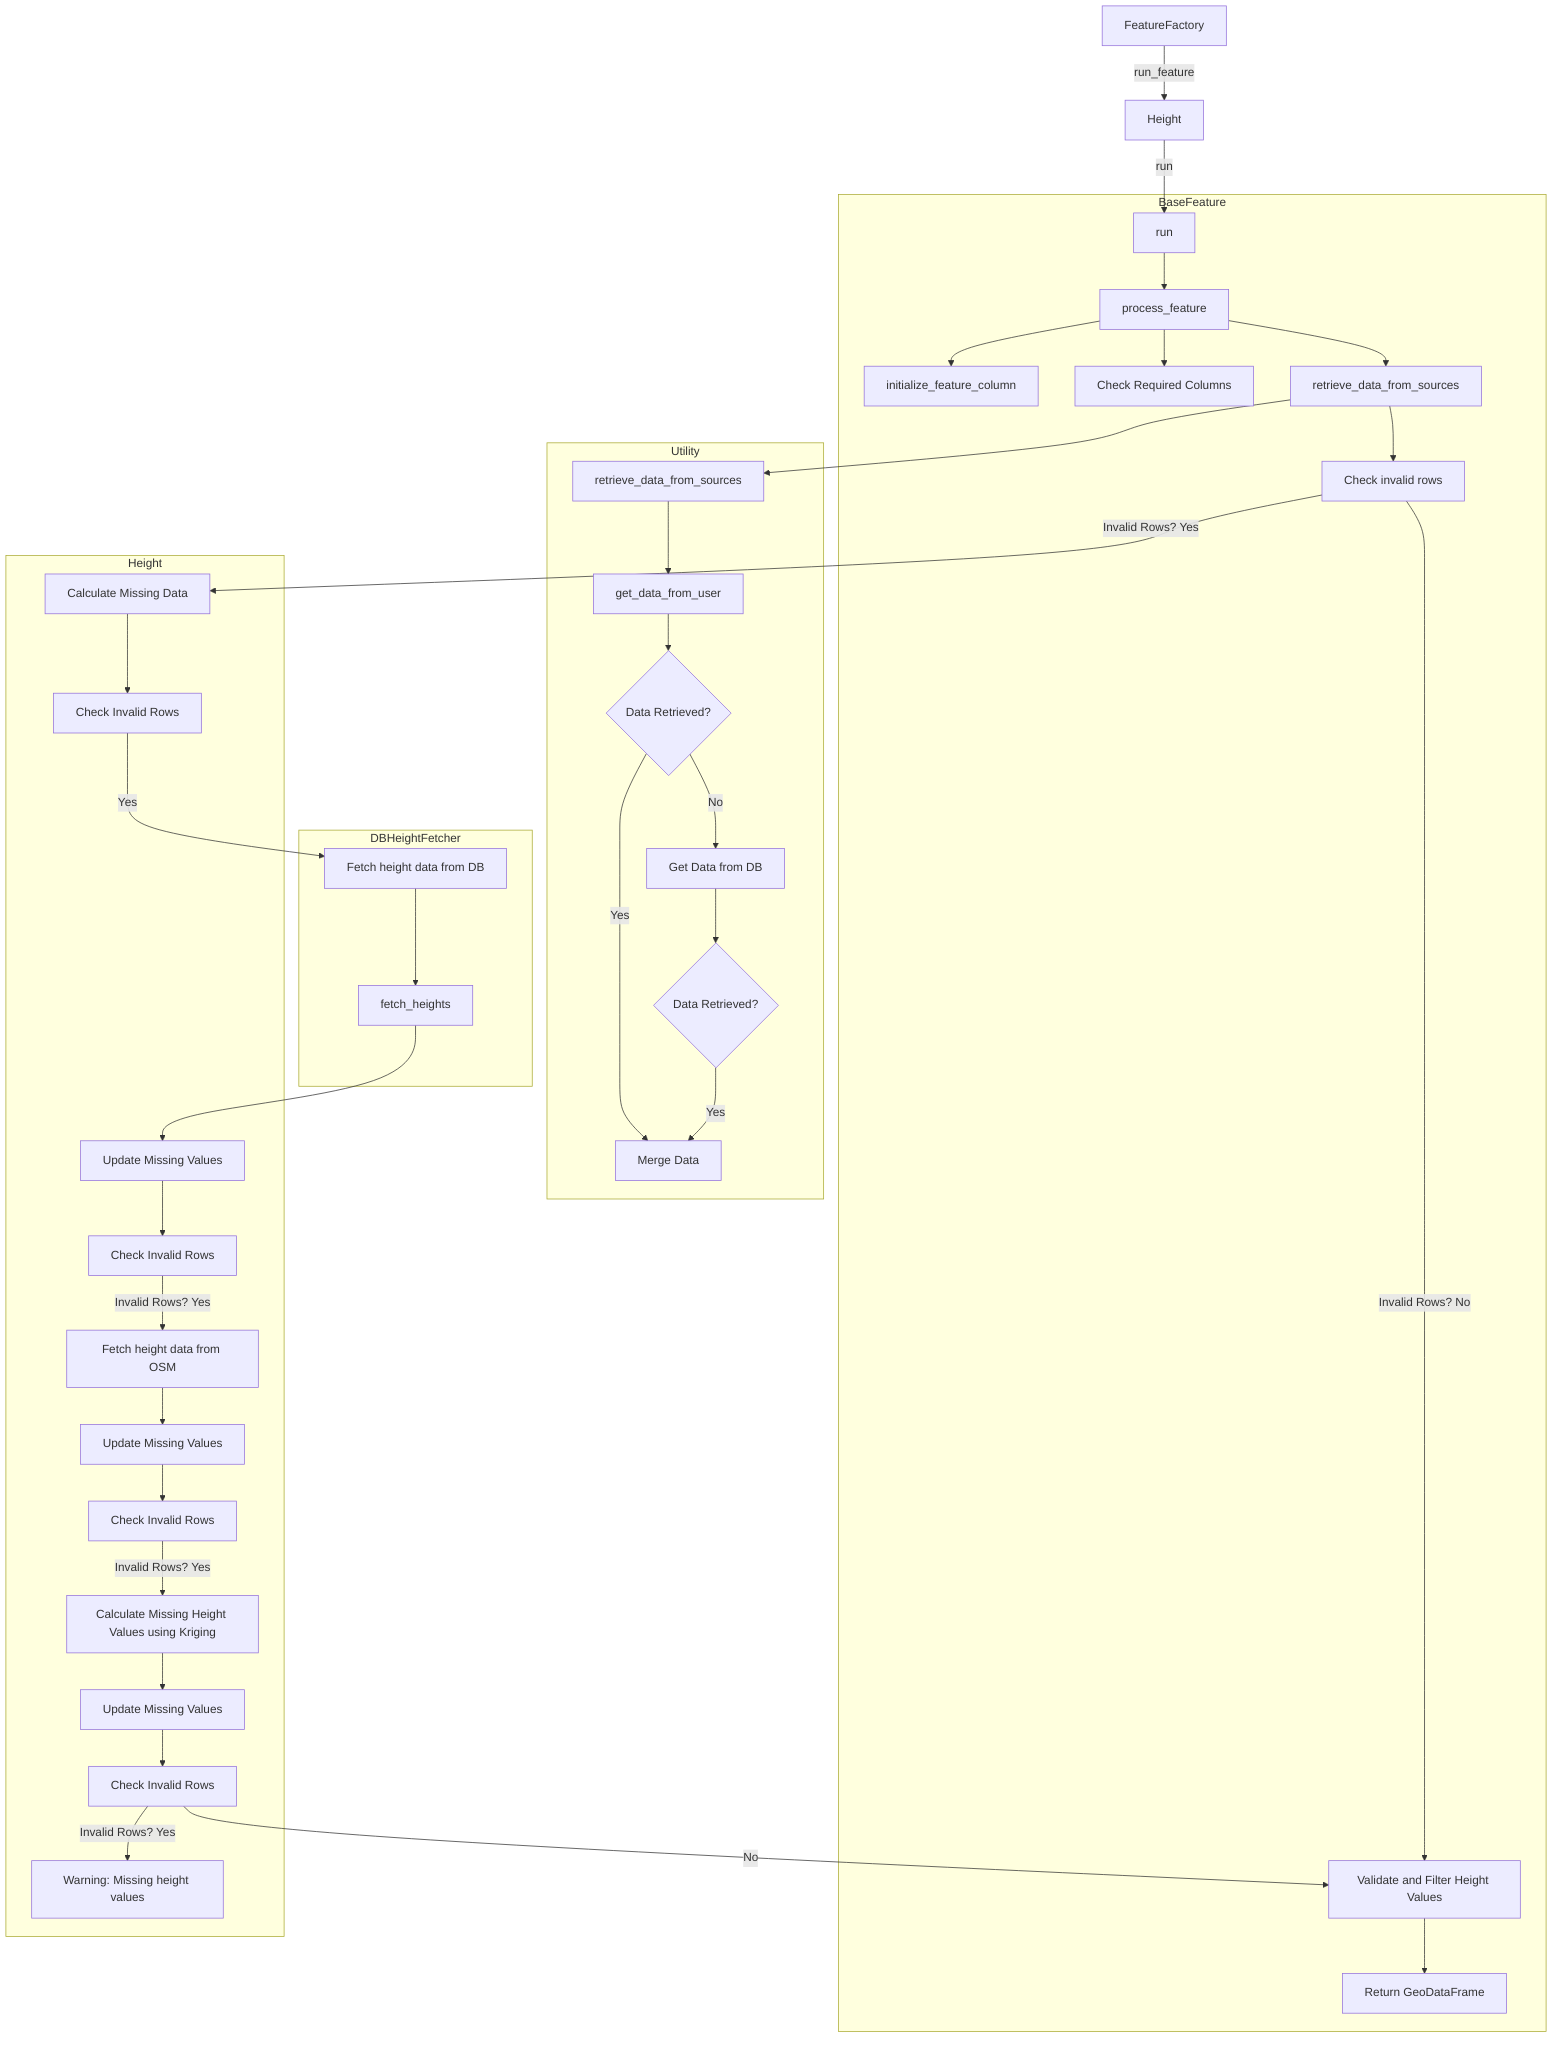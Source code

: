 flowchart TD
    subgraph DBHeightFetcher["DBHeightFetcher"]
        W["fetch_heights"]
        L["Fetch height data from DB"]
    end

    subgraph BaseFeature["BaseFeature"]
        C["run"]
        D["process_feature"]
        E["initialize_feature_column"]
        F["Check Required Columns"]
        G["retrieve_data_from_sources"]
        H["Check invalid rows"]
        O["Validate and Filter Height Values"]
        P["Return GeoDataFrame"]
    end

    subgraph Utility["Utility"]
        S["retrieve_data_from_sources"]
        X["get_data_from_user"]
        T{"Data Retrieved?"}
        U["Merge Data"]
        V["Get Data from DB"]
        Y{"Data Retrieved?"}
    end

    subgraph Height["Height"]
        J["Calculate Missing Data"]
        K["Check Invalid Rows"]
        M["Update Missing Values"]
        I["Check Invalid Rows"]
        N["Fetch height data from OSM"]
        Z["Check Invalid Rows"]
        Q["Calculate Missing Height Values using Kriging"]
        A2["Check Invalid Rows"]
        R["Warning: Missing height values"]
        A3["Update Missing Values"]
        A4["Update Missing Values"]
    end

    A["FeatureFactory"] -- run_feature --> B["Height"]
    B -- run --> C
    C --> D
    D --> E & F
    D --> G
    G --> H & S
    H -->|Invalid Rows? Yes| J
    H -->|Invalid Rows? No| O
    O --> P
    S --> X
    X --> T
    T -->|Yes| U
    T -->|No| V
    V --> Y
    Y -->|Yes| U
    J --> K
    K -->|Yes| L
    L --> W
    W --> M
    M --> I
    I -->|Invalid Rows? Yes| N
    N --> A3
    A3 --> Z
    Z -->|Invalid Rows? Yes| Q
    Q --> A4
    A4 --> A2
    A2 -->|Invalid Rows? Yes| R
    A2 -->|No| O